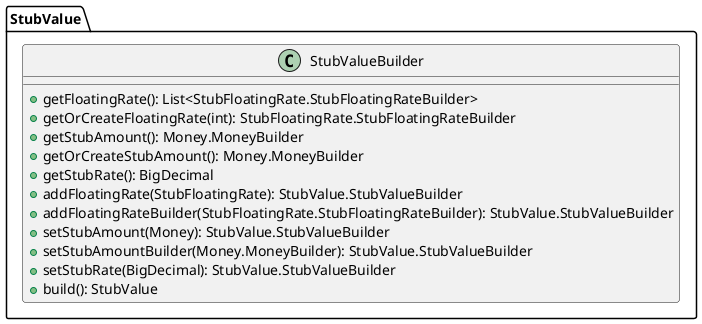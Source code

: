 @startuml

    class StubValue.StubValueBuilder [[StubValue.StubValueBuilder.html]] {
        +getFloatingRate(): List<StubFloatingRate.StubFloatingRateBuilder>
        +getOrCreateFloatingRate(int): StubFloatingRate.StubFloatingRateBuilder
        +getStubAmount(): Money.MoneyBuilder
        +getOrCreateStubAmount(): Money.MoneyBuilder
        +getStubRate(): BigDecimal
        +addFloatingRate(StubFloatingRate): StubValue.StubValueBuilder
        +addFloatingRateBuilder(StubFloatingRate.StubFloatingRateBuilder): StubValue.StubValueBuilder
        +setStubAmount(Money): StubValue.StubValueBuilder
        +setStubAmountBuilder(Money.MoneyBuilder): StubValue.StubValueBuilder
        +setStubRate(BigDecimal): StubValue.StubValueBuilder
        +build(): StubValue
    }

@enduml

